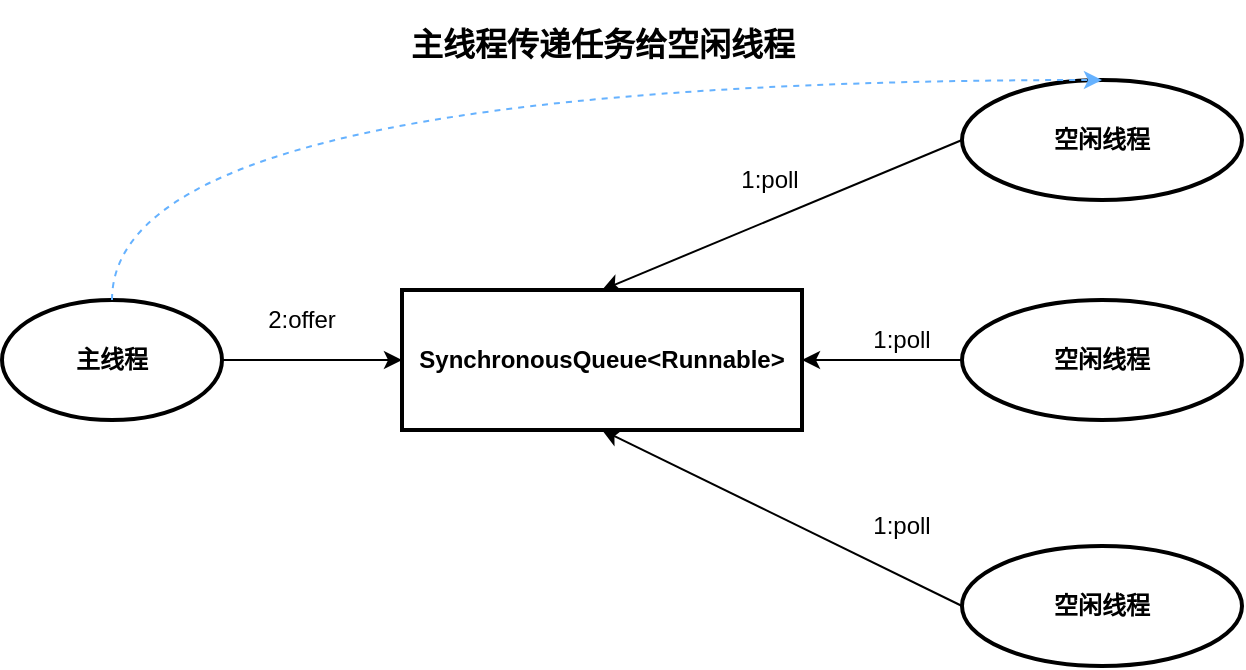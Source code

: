 <mxfile version="13.9.9" type="device"><diagram id="enJ1DS1LkflLCT4kXUPb" name="第 1 页"><mxGraphModel dx="1086" dy="806" grid="1" gridSize="10" guides="1" tooltips="1" connect="1" arrows="1" fold="1" page="1" pageScale="1" pageWidth="827" pageHeight="1169" math="0" shadow="0"><root><mxCell id="0"/><mxCell id="1" parent="0"/><mxCell id="fGDBnhKLaeVkBM2lYRVz-1" value="&lt;b&gt;SynchronousQueue&amp;lt;Runnable&amp;gt;&lt;/b&gt;" style="rounded=0;whiteSpace=wrap;html=1;strokeWidth=2;" vertex="1" parent="1"><mxGeometry x="250" y="375" width="200" height="70" as="geometry"/></mxCell><mxCell id="fGDBnhKLaeVkBM2lYRVz-4" style="edgeStyle=orthogonalEdgeStyle;rounded=0;orthogonalLoop=1;jettySize=auto;html=1;" edge="1" parent="1" source="fGDBnhKLaeVkBM2lYRVz-2" target="fGDBnhKLaeVkBM2lYRVz-1"><mxGeometry relative="1" as="geometry"/></mxCell><mxCell id="fGDBnhKLaeVkBM2lYRVz-2" value="&lt;b&gt;主线程&lt;/b&gt;" style="ellipse;whiteSpace=wrap;html=1;strokeWidth=2;" vertex="1" parent="1"><mxGeometry x="50" y="380" width="110" height="60" as="geometry"/></mxCell><mxCell id="fGDBnhKLaeVkBM2lYRVz-5" value="&lt;b&gt;空闲线程&lt;/b&gt;" style="ellipse;whiteSpace=wrap;html=1;strokeWidth=2;" vertex="1" parent="1"><mxGeometry x="530" y="270" width="140" height="60" as="geometry"/></mxCell><mxCell id="fGDBnhKLaeVkBM2lYRVz-8" style="edgeStyle=orthogonalEdgeStyle;rounded=0;orthogonalLoop=1;jettySize=auto;html=1;entryX=1;entryY=0.5;entryDx=0;entryDy=0;" edge="1" parent="1" source="fGDBnhKLaeVkBM2lYRVz-6" target="fGDBnhKLaeVkBM2lYRVz-1"><mxGeometry relative="1" as="geometry"/></mxCell><mxCell id="fGDBnhKLaeVkBM2lYRVz-6" value="&lt;b&gt;空闲线程&lt;/b&gt;" style="ellipse;whiteSpace=wrap;html=1;strokeWidth=2;" vertex="1" parent="1"><mxGeometry x="530" y="380" width="140" height="60" as="geometry"/></mxCell><mxCell id="fGDBnhKLaeVkBM2lYRVz-7" value="&lt;b&gt;空闲线程&lt;/b&gt;" style="ellipse;whiteSpace=wrap;html=1;strokeWidth=2;" vertex="1" parent="1"><mxGeometry x="530" y="503" width="140" height="60" as="geometry"/></mxCell><mxCell id="fGDBnhKLaeVkBM2lYRVz-10" value="" style="endArrow=classic;html=1;exitX=0;exitY=0.5;exitDx=0;exitDy=0;entryX=0.5;entryY=1;entryDx=0;entryDy=0;" edge="1" parent="1" source="fGDBnhKLaeVkBM2lYRVz-7" target="fGDBnhKLaeVkBM2lYRVz-1"><mxGeometry width="50" height="50" relative="1" as="geometry"><mxPoint x="414" y="540" as="sourcePoint"/><mxPoint x="464" y="490" as="targetPoint"/></mxGeometry></mxCell><mxCell id="fGDBnhKLaeVkBM2lYRVz-13" value="" style="endArrow=classic;html=1;exitX=0;exitY=0.5;exitDx=0;exitDy=0;entryX=0.5;entryY=0;entryDx=0;entryDy=0;" edge="1" parent="1" source="fGDBnhKLaeVkBM2lYRVz-5" target="fGDBnhKLaeVkBM2lYRVz-1"><mxGeometry width="50" height="50" relative="1" as="geometry"><mxPoint x="380" y="320" as="sourcePoint"/><mxPoint x="430" y="270" as="targetPoint"/></mxGeometry></mxCell><mxCell id="fGDBnhKLaeVkBM2lYRVz-18" value="" style="endArrow=classic;html=1;edgeStyle=orthogonalEdgeStyle;curved=1;exitX=0.5;exitY=0;exitDx=0;exitDy=0;entryX=0.5;entryY=0;entryDx=0;entryDy=0;dashed=1;strokeColor=#66B2FF;" edge="1" parent="1" source="fGDBnhKLaeVkBM2lYRVz-2" target="fGDBnhKLaeVkBM2lYRVz-5"><mxGeometry width="50" height="50" relative="1" as="geometry"><mxPoint x="220" y="260" as="sourcePoint"/><mxPoint x="540" y="150" as="targetPoint"/><Array as="points"><mxPoint x="105" y="270"/></Array></mxGeometry></mxCell><mxCell id="fGDBnhKLaeVkBM2lYRVz-20" value="&lt;font style=&quot;font-size: 16px&quot;&gt;主线程传递任务给空闲线程&lt;/font&gt;" style="text;strokeColor=none;fillColor=none;html=1;fontSize=24;fontStyle=1;verticalAlign=middle;align=center;" vertex="1" parent="1"><mxGeometry x="300" y="230" width="100" height="40" as="geometry"/></mxCell><mxCell id="fGDBnhKLaeVkBM2lYRVz-24" value="2:offer" style="text;html=1;strokeColor=none;fillColor=none;align=center;verticalAlign=middle;whiteSpace=wrap;rounded=0;" vertex="1" parent="1"><mxGeometry x="180" y="380" width="40" height="20" as="geometry"/></mxCell><mxCell id="fGDBnhKLaeVkBM2lYRVz-25" value="1:poll" style="text;html=1;strokeColor=none;fillColor=none;align=center;verticalAlign=middle;whiteSpace=wrap;rounded=0;" vertex="1" parent="1"><mxGeometry x="414" y="310" width="40" height="20" as="geometry"/></mxCell><mxCell id="fGDBnhKLaeVkBM2lYRVz-26" value="1:poll" style="text;html=1;strokeColor=none;fillColor=none;align=center;verticalAlign=middle;whiteSpace=wrap;rounded=0;" vertex="1" parent="1"><mxGeometry x="480" y="390" width="40" height="20" as="geometry"/></mxCell><mxCell id="fGDBnhKLaeVkBM2lYRVz-28" value="1:poll" style="text;html=1;strokeColor=none;fillColor=none;align=center;verticalAlign=middle;whiteSpace=wrap;rounded=0;" vertex="1" parent="1"><mxGeometry x="480" y="483" width="40" height="20" as="geometry"/></mxCell></root></mxGraphModel></diagram></mxfile>